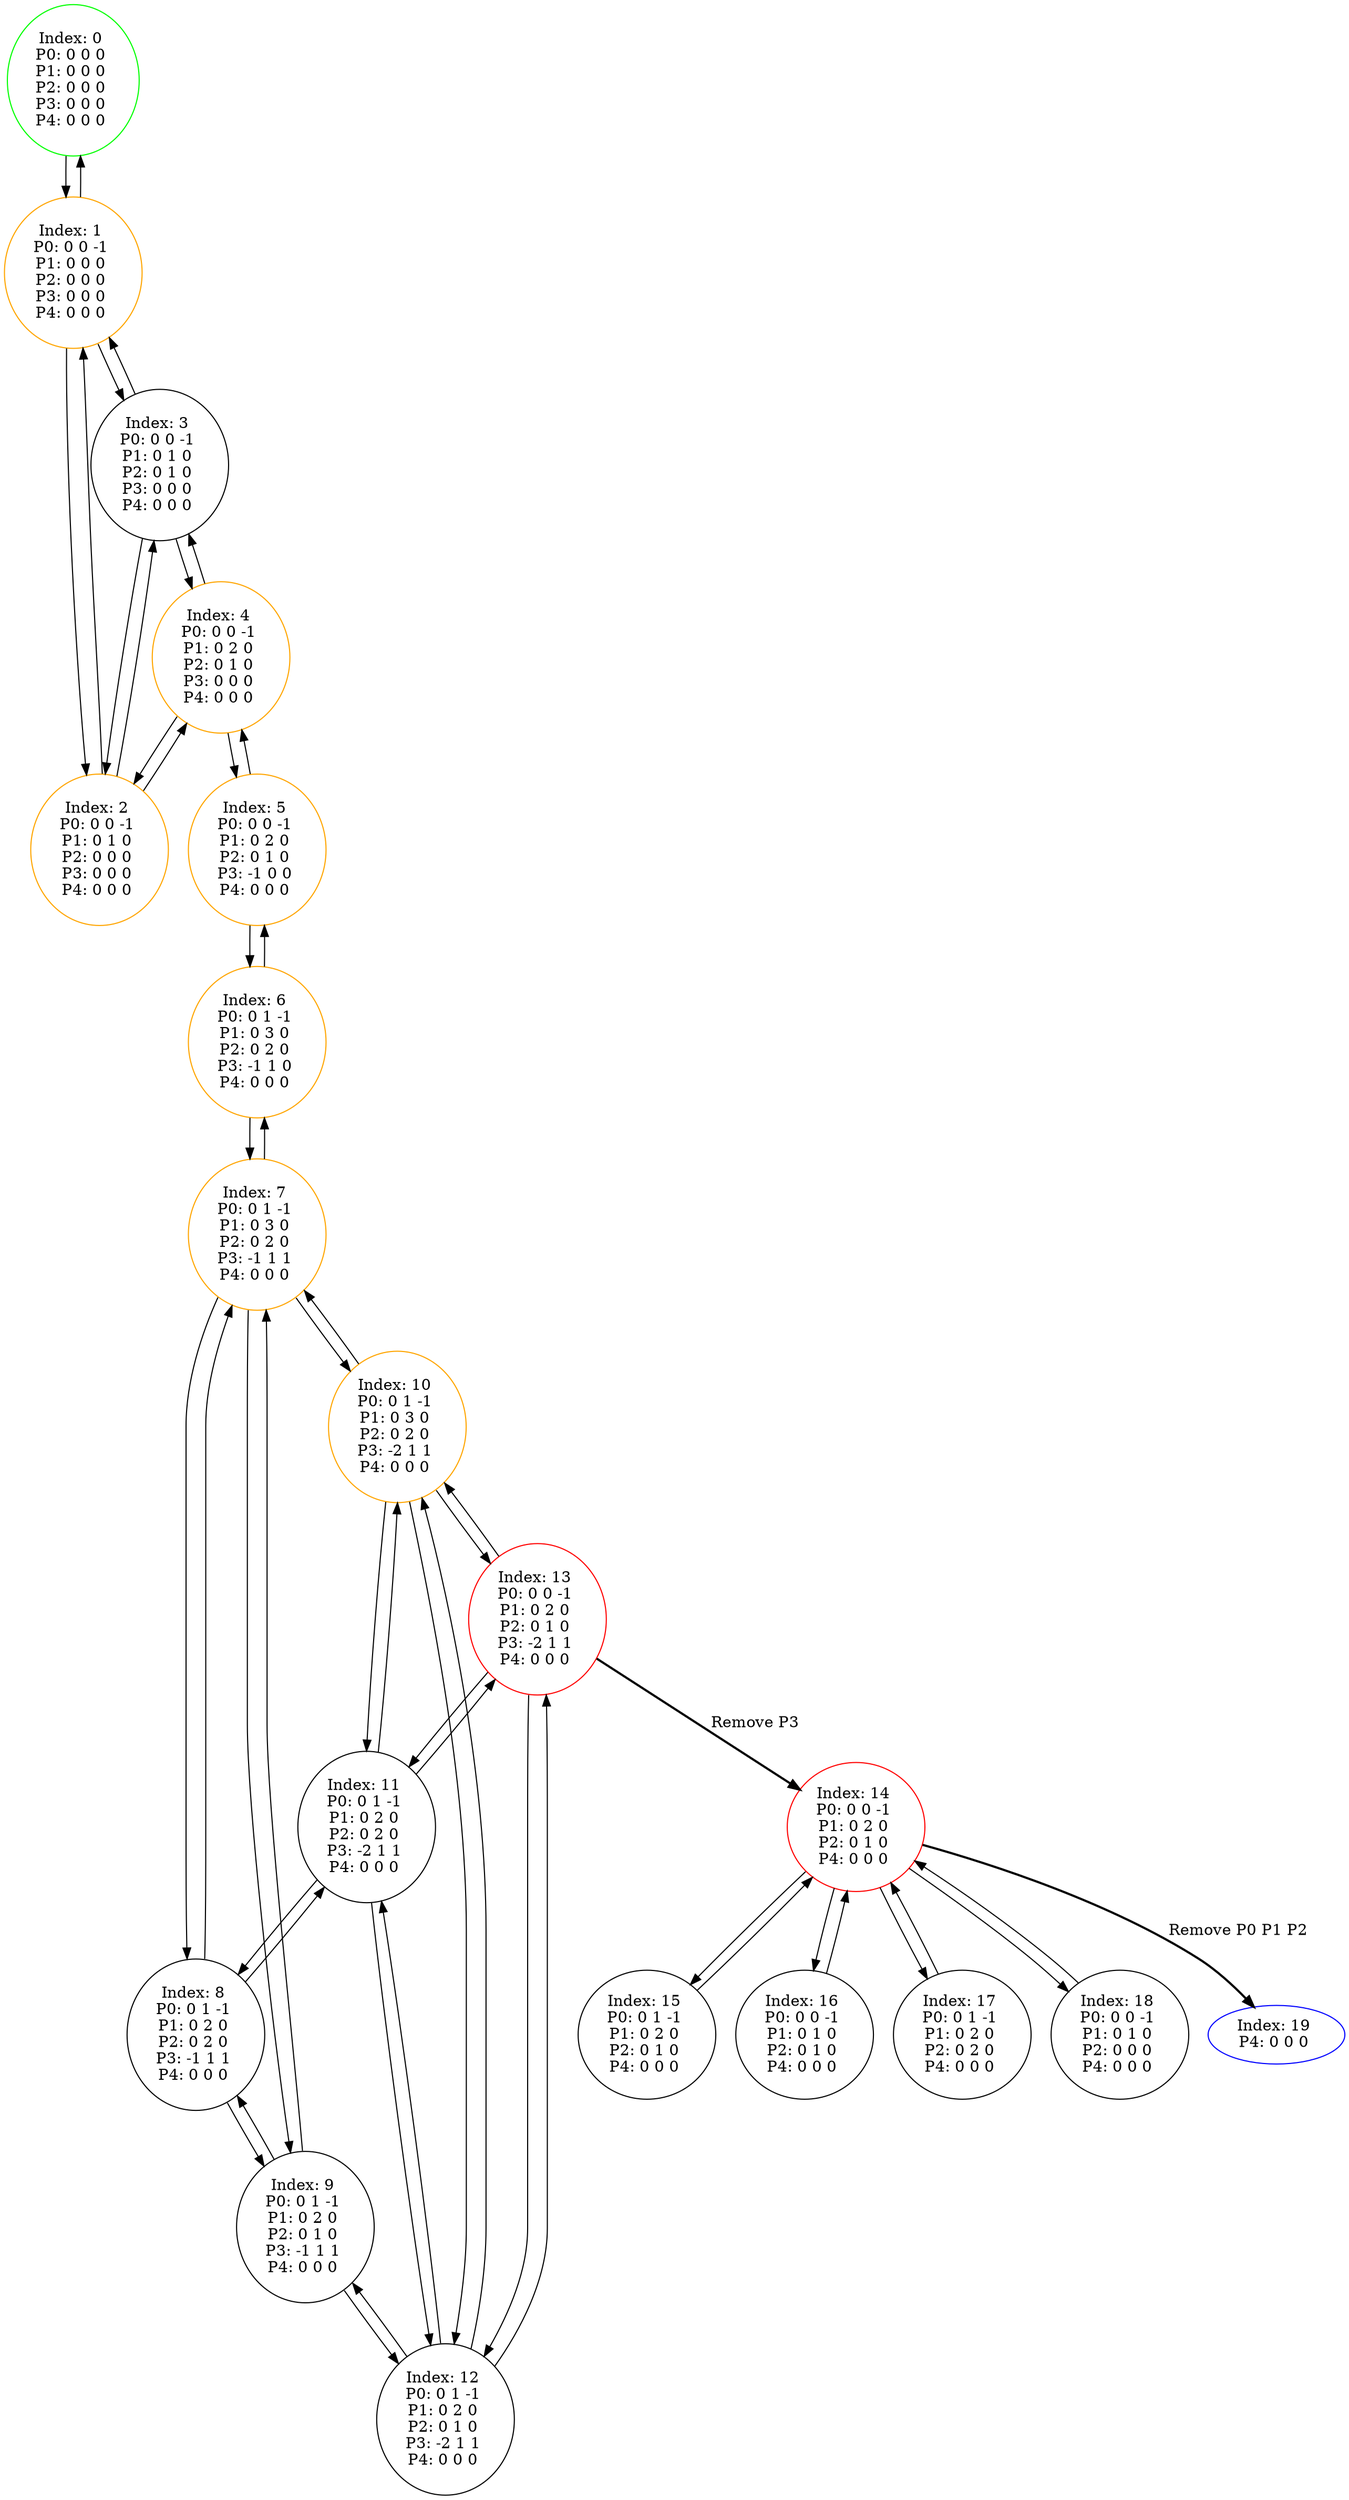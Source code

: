 digraph G {
color = "black"
0[label = "Index: 0 
P0: 0 0 0 
P1: 0 0 0 
P2: 0 0 0 
P3: 0 0 0 
P4: 0 0 0 
", color = "green"]
1[label = "Index: 1 
P0: 0 0 -1 
P1: 0 0 0 
P2: 0 0 0 
P3: 0 0 0 
P4: 0 0 0 
", color = "orange"]
2[label = "Index: 2 
P0: 0 0 -1 
P1: 0 1 0 
P2: 0 0 0 
P3: 0 0 0 
P4: 0 0 0 
", color = "orange"]
3[label = "Index: 3 
P0: 0 0 -1 
P1: 0 1 0 
P2: 0 1 0 
P3: 0 0 0 
P4: 0 0 0 
"]
4[label = "Index: 4 
P0: 0 0 -1 
P1: 0 2 0 
P2: 0 1 0 
P3: 0 0 0 
P4: 0 0 0 
", color = "orange"]
5[label = "Index: 5 
P0: 0 0 -1 
P1: 0 2 0 
P2: 0 1 0 
P3: -1 0 0 
P4: 0 0 0 
", color = "orange"]
6[label = "Index: 6 
P0: 0 1 -1 
P1: 0 3 0 
P2: 0 2 0 
P3: -1 1 0 
P4: 0 0 0 
", color = "orange"]
7[label = "Index: 7 
P0: 0 1 -1 
P1: 0 3 0 
P2: 0 2 0 
P3: -1 1 1 
P4: 0 0 0 
", color = "orange"]
8[label = "Index: 8 
P0: 0 1 -1 
P1: 0 2 0 
P2: 0 2 0 
P3: -1 1 1 
P4: 0 0 0 
"]
9[label = "Index: 9 
P0: 0 1 -1 
P1: 0 2 0 
P2: 0 1 0 
P3: -1 1 1 
P4: 0 0 0 
"]
10[label = "Index: 10 
P0: 0 1 -1 
P1: 0 3 0 
P2: 0 2 0 
P3: -2 1 1 
P4: 0 0 0 
", color = "orange"]
11[label = "Index: 11 
P0: 0 1 -1 
P1: 0 2 0 
P2: 0 2 0 
P3: -2 1 1 
P4: 0 0 0 
"]
12[label = "Index: 12 
P0: 0 1 -1 
P1: 0 2 0 
P2: 0 1 0 
P3: -2 1 1 
P4: 0 0 0 
"]
13[label = "Index: 13 
P0: 0 0 -1 
P1: 0 2 0 
P2: 0 1 0 
P3: -2 1 1 
P4: 0 0 0 
", color = "red"]
14[label = "Index: 14 
P0: 0 0 -1 
P1: 0 2 0 
P2: 0 1 0 
P4: 0 0 0 
", color = "red"]
15[label = "Index: 15 
P0: 0 1 -1 
P1: 0 2 0 
P2: 0 1 0 
P4: 0 0 0 
"]
16[label = "Index: 16 
P0: 0 0 -1 
P1: 0 1 0 
P2: 0 1 0 
P4: 0 0 0 
"]
17[label = "Index: 17 
P0: 0 1 -1 
P1: 0 2 0 
P2: 0 2 0 
P4: 0 0 0 
"]
18[label = "Index: 18 
P0: 0 0 -1 
P1: 0 1 0 
P2: 0 0 0 
P4: 0 0 0 
"]
19[label = "Index: 19 
P4: 0 0 0 
", color = "blue"]
0 -> 1

1 -> 0
1 -> 2
1 -> 3

2 -> 1
2 -> 3
2 -> 4

3 -> 1
3 -> 2
3 -> 4

4 -> 2
4 -> 3
4 -> 5

5 -> 4
5 -> 6

6 -> 5
6 -> 7

7 -> 6
7 -> 8
7 -> 9
7 -> 10

8 -> 7
8 -> 9
8 -> 11

9 -> 7
9 -> 8
9 -> 12

10 -> 7
10 -> 11
10 -> 12
10 -> 13

11 -> 8
11 -> 10
11 -> 12
11 -> 13

12 -> 9
12 -> 10
12 -> 11
12 -> 13

13 -> 10
13 -> 11
13 -> 12
13 -> 14[style=bold label=" Remove P3 "];


14 -> 15
14 -> 16
14 -> 17
14 -> 18
14 -> 19[style=bold label=" Remove P0 P1 P2 "];


15 -> 14

16 -> 14

17 -> 14

18 -> 14

}
